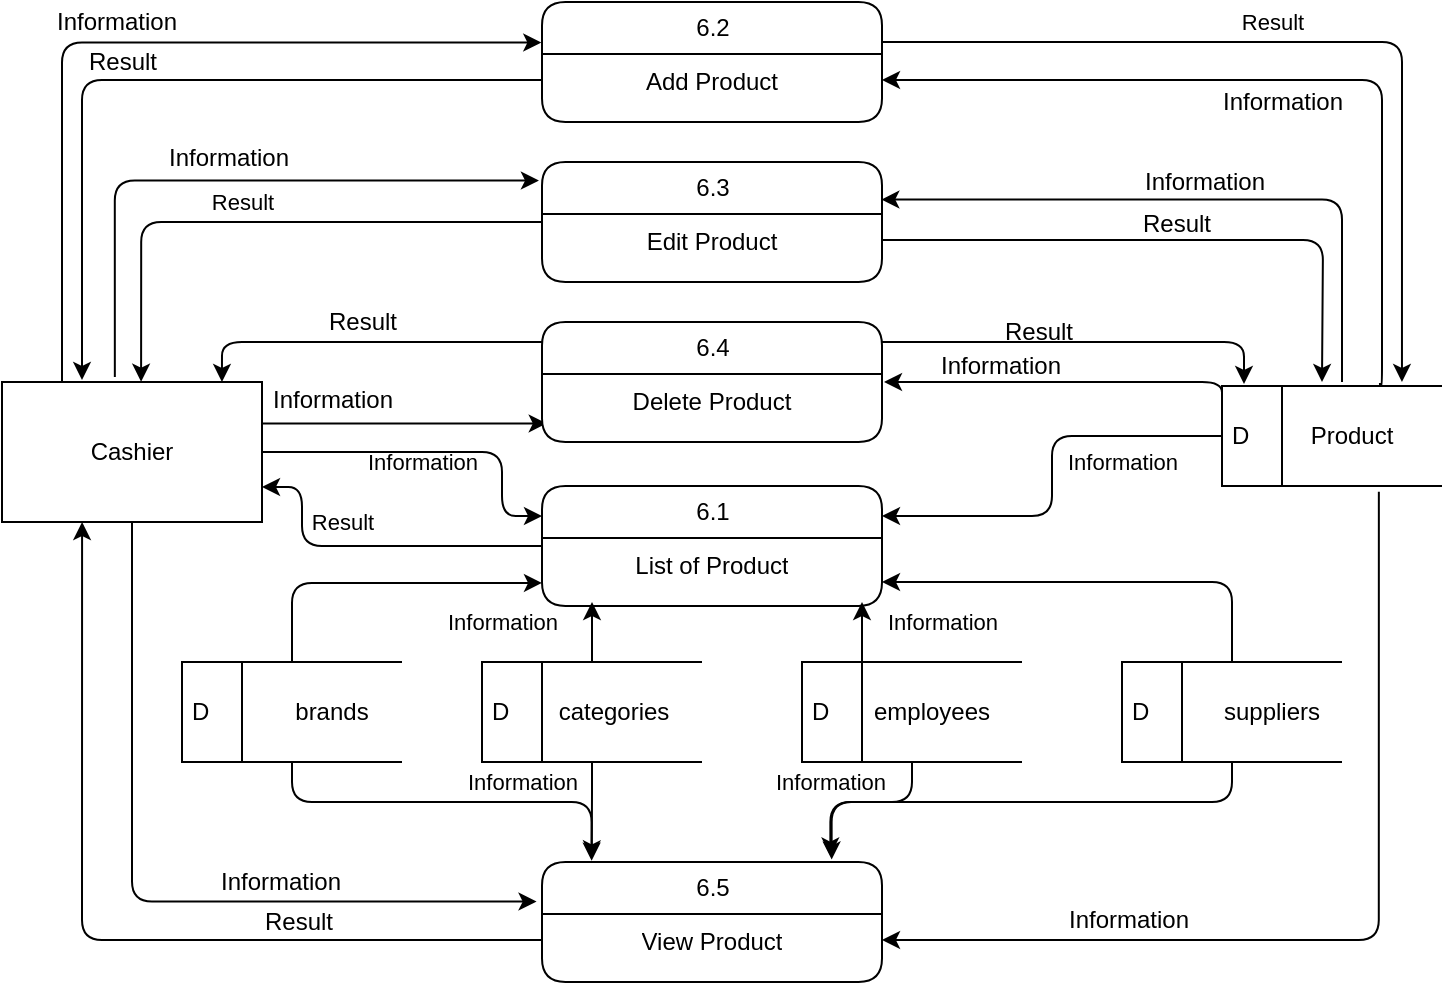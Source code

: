 <mxfile version="14.6.13" type="device"><diagram id="mQ0fE_m4lteKhp_CeFRk" name="Page-1"><mxGraphModel dx="1201" dy="806" grid="1" gridSize="10" guides="1" tooltips="1" connect="1" arrows="1" fold="1" page="1" pageScale="1" pageWidth="1100" pageHeight="850" math="0" shadow="0"><root><mxCell id="0"/><mxCell id="1" parent="0"/><mxCell id="Kh6zuSIyN_lAW5kspZwi-1" value="Information" style="edgeStyle=orthogonalEdgeStyle;rounded=1;sketch=0;orthogonalLoop=1;jettySize=auto;exitX=0.434;exitY=-0.035;exitDx=0;exitDy=0;exitPerimeter=0;labelBackgroundColor=none;verticalAlign=middle;html=1;horizontal=1;labelPosition=center;verticalLabelPosition=middle;align=center;spacingLeft=0;jumpStyle=none;shadow=0;startSize=2;fontFamily=Helvetica;fontSize=12;entryX=-0.009;entryY=0.155;entryDx=0;entryDy=0;entryPerimeter=0;" edge="1" parent="1" source="Kh6zuSIyN_lAW5kspZwi-9" target="Kh6zuSIyN_lAW5kspZwi-14"><mxGeometry x="-0.004" y="11" relative="1" as="geometry"><mxPoint as="offset"/><mxPoint x="360" y="120" as="targetPoint"/><Array as="points"><mxPoint x="156" y="119"/></Array></mxGeometry></mxCell><mxCell id="Kh6zuSIyN_lAW5kspZwi-2" value="Result" style="edgeStyle=orthogonalEdgeStyle;rounded=1;sketch=0;orthogonalLoop=1;jettySize=auto;html=1;entryX=1;entryY=0.75;entryDx=0;entryDy=0;labelBackgroundColor=none;" edge="1" parent="1" source="Kh6zuSIyN_lAW5kspZwi-3" target="Kh6zuSIyN_lAW5kspZwi-9"><mxGeometry x="0.18" y="-12" relative="1" as="geometry"><Array as="points"><mxPoint x="250" y="302"/><mxPoint x="250" y="273"/></Array><mxPoint as="offset"/></mxGeometry></mxCell><mxCell id="Kh6zuSIyN_lAW5kspZwi-3" value="6.1" style="swimlane;html=1;fontStyle=0;childLayout=stackLayout;horizontal=1;startSize=26;horizontalStack=0;resizeParent=1;resizeLast=0;collapsible=1;marginBottom=0;swimlaneFillColor=#ffffff;align=center;rounded=1;shadow=0;comic=0;labelBackgroundColor=none;strokeWidth=1;fontFamily=Helvetica;fontSize=12;" vertex="1" parent="1"><mxGeometry x="370" y="272" width="170" height="60" as="geometry"/></mxCell><mxCell id="Kh6zuSIyN_lAW5kspZwi-4" value="&lt;font style=&quot;font-size: 12px;&quot;&gt;&lt;span style=&quot;font-size: 12px;&quot;&gt;List of Product&lt;/span&gt;&lt;/font&gt;" style="text;html=1;strokeColor=none;fillColor=none;spacingLeft=4;spacingRight=4;whiteSpace=wrap;overflow=hidden;rotatable=0;points=[[0,0.5],[1,0.5]];portConstraint=eastwest;align=center;fontFamily=Helvetica;fontSize=12;" vertex="1" parent="Kh6zuSIyN_lAW5kspZwi-3"><mxGeometry y="26" width="170" height="26" as="geometry"/></mxCell><mxCell id="Kh6zuSIyN_lAW5kspZwi-5" value="Information" style="edgeStyle=orthogonalEdgeStyle;curved=0;rounded=1;sketch=0;orthogonalLoop=1;jettySize=auto;html=1;entryX=0.014;entryY=0.951;entryDx=0;entryDy=0;entryPerimeter=0;labelBackgroundColor=none;fontFamily=Helvetica;fontSize=12;" edge="1" parent="1" target="Kh6zuSIyN_lAW5kspZwi-18"><mxGeometry x="0.112" y="12" relative="1" as="geometry"><mxPoint x="180" y="290" as="sourcePoint"/><mxPoint as="offset"/></mxGeometry></mxCell><mxCell id="Kh6zuSIyN_lAW5kspZwi-6" value="Information" style="edgeStyle=orthogonalEdgeStyle;curved=0;rounded=1;sketch=0;orthogonalLoop=1;jettySize=auto;html=1;labelBackgroundColor=none;fontFamily=Helvetica;fontSize=12;entryX=-0.016;entryY=0.33;entryDx=0;entryDy=0;entryPerimeter=0;" edge="1" parent="1" source="Kh6zuSIyN_lAW5kspZwi-9" target="Kh6zuSIyN_lAW5kspZwi-19"><mxGeometry x="0.344" y="10" relative="1" as="geometry"><mxPoint x="350" y="440" as="targetPoint"/><Array as="points"><mxPoint x="165" y="480"/></Array><mxPoint as="offset"/></mxGeometry></mxCell><mxCell id="Kh6zuSIyN_lAW5kspZwi-7" value="Information" style="edgeStyle=orthogonalEdgeStyle;jumpStyle=none;orthogonalLoop=1;jettySize=auto;html=1;entryX=-0.002;entryY=0.338;entryDx=0;entryDy=0;entryPerimeter=0;shadow=0;labelBackgroundColor=none;rounded=1;fontFamily=Helvetica;fontSize=12;" edge="1" parent="1" source="Kh6zuSIyN_lAW5kspZwi-9" target="Kh6zuSIyN_lAW5kspZwi-11"><mxGeometry x="-0.04" y="10" relative="1" as="geometry"><Array as="points"><mxPoint x="130" y="50"/></Array><mxPoint as="offset"/></mxGeometry></mxCell><mxCell id="Kh6zuSIyN_lAW5kspZwi-8" value="Information" style="edgeStyle=orthogonalEdgeStyle;rounded=1;sketch=0;orthogonalLoop=1;jettySize=auto;html=1;entryX=0;entryY=0.25;entryDx=0;entryDy=0;labelBackgroundColor=none;" edge="1" parent="1" source="Kh6zuSIyN_lAW5kspZwi-9" target="Kh6zuSIyN_lAW5kspZwi-3"><mxGeometry x="-0.07" y="-5" relative="1" as="geometry"><Array as="points"><mxPoint x="350" y="255"/><mxPoint x="350" y="287"/></Array><mxPoint as="offset"/></mxGeometry></mxCell><mxCell id="Kh6zuSIyN_lAW5kspZwi-9" value="&lt;font style=&quot;font-size: 12px&quot;&gt;Cashier&lt;/font&gt;" style="rounded=0;whiteSpace=wrap;html=1;fontFamily=Helvetica;fontSize=12;" vertex="1" parent="1"><mxGeometry x="100" y="220" width="130" height="70" as="geometry"/></mxCell><mxCell id="Kh6zuSIyN_lAW5kspZwi-10" value="Result" style="edgeStyle=orthogonalEdgeStyle;rounded=1;sketch=0;orthogonalLoop=1;jettySize=auto;html=1;entryX=0.818;entryY=-0.04;entryDx=0;entryDy=0;entryPerimeter=0;labelBackgroundColor=none;" edge="1" parent="1" source="Kh6zuSIyN_lAW5kspZwi-11" target="Kh6zuSIyN_lAW5kspZwi-26"><mxGeometry x="-0.095" y="10" relative="1" as="geometry"><Array as="points"><mxPoint x="800" y="50"/></Array><mxPoint as="offset"/></mxGeometry></mxCell><mxCell id="Kh6zuSIyN_lAW5kspZwi-11" value="6.2" style="swimlane;html=1;fontStyle=0;childLayout=stackLayout;horizontal=1;startSize=26;horizontalStack=0;resizeParent=1;resizeLast=0;collapsible=1;marginBottom=0;swimlaneFillColor=#ffffff;align=center;rounded=1;shadow=0;comic=0;labelBackgroundColor=none;strokeWidth=1;fontFamily=Helvetica;fontSize=12;" vertex="1" parent="1"><mxGeometry x="370" y="30" width="170" height="60" as="geometry"/></mxCell><mxCell id="Kh6zuSIyN_lAW5kspZwi-12" value="&lt;span id=&quot;docs-internal-guid-f91e8f93-7fff-7fc4-d953-1c8a1edfba7c&quot; style=&quot;font-size: 12px;&quot;&gt;&lt;span style=&quot;font-size: 12px; background-color: transparent; vertical-align: baseline;&quot;&gt;Add&amp;nbsp;&lt;/span&gt;&lt;/span&gt;&lt;span style=&quot;font-size: 12px;&quot;&gt;Product&lt;/span&gt;" style="text;html=1;strokeColor=none;fillColor=none;spacingLeft=4;spacingRight=4;whiteSpace=wrap;overflow=hidden;rotatable=0;points=[[0,0.5],[1,0.5]];portConstraint=eastwest;align=center;fontFamily=Helvetica;fontSize=12;" vertex="1" parent="Kh6zuSIyN_lAW5kspZwi-11"><mxGeometry y="26" width="170" height="26" as="geometry"/></mxCell><mxCell id="Kh6zuSIyN_lAW5kspZwi-13" value="Result" style="edgeStyle=orthogonalEdgeStyle;rounded=1;sketch=0;orthogonalLoop=1;jettySize=auto;html=1;entryX=0.535;entryY=-0.002;entryDx=0;entryDy=0;entryPerimeter=0;labelBackgroundColor=none;" edge="1" parent="1" source="Kh6zuSIyN_lAW5kspZwi-14" target="Kh6zuSIyN_lAW5kspZwi-9"><mxGeometry x="0.071" y="-10" relative="1" as="geometry"><mxPoint as="offset"/></mxGeometry></mxCell><mxCell id="Kh6zuSIyN_lAW5kspZwi-14" value="6.3" style="swimlane;html=1;fontStyle=0;childLayout=stackLayout;horizontal=1;startSize=26;horizontalStack=0;resizeParent=1;resizeLast=0;collapsible=1;marginBottom=0;swimlaneFillColor=#ffffff;align=center;rounded=1;shadow=0;comic=0;labelBackgroundColor=none;strokeWidth=1;fontFamily=Helvetica;fontSize=12;" vertex="1" parent="1"><mxGeometry x="370" y="110" width="170" height="60" as="geometry"/></mxCell><mxCell id="Kh6zuSIyN_lAW5kspZwi-15" value="&lt;span id=&quot;docs-internal-guid-7f49682c-7fff-a4d6-9a9d-0c810e85ffbc&quot; style=&quot;font-size: 12px;&quot;&gt;&lt;span style=&quot;font-size: 12px; background-color: transparent; vertical-align: baseline;&quot;&gt;Edit&amp;nbsp;&lt;/span&gt;&lt;/span&gt;&lt;span style=&quot;font-size: 12px;&quot;&gt;Product&lt;/span&gt;" style="text;html=1;strokeColor=none;fillColor=none;spacingLeft=4;spacingRight=4;whiteSpace=wrap;overflow=hidden;rotatable=0;points=[[0,0.5],[1,0.5]];portConstraint=eastwest;align=center;fontFamily=Helvetica;fontSize=12;" vertex="1" parent="Kh6zuSIyN_lAW5kspZwi-14"><mxGeometry y="26" width="170" height="26" as="geometry"/></mxCell><mxCell id="Kh6zuSIyN_lAW5kspZwi-16" value="Result" style="edgeStyle=orthogonalEdgeStyle;curved=0;rounded=1;sketch=0;orthogonalLoop=1;jettySize=auto;html=1;entryX=0.846;entryY=0;entryDx=0;entryDy=0;entryPerimeter=0;labelBackgroundColor=none;fontFamily=Helvetica;fontSize=12;" edge="1" parent="1" source="Kh6zuSIyN_lAW5kspZwi-17" target="Kh6zuSIyN_lAW5kspZwi-9"><mxGeometry y="-10" relative="1" as="geometry"><mxPoint as="offset"/><Array as="points"><mxPoint x="210" y="200"/></Array></mxGeometry></mxCell><mxCell id="Kh6zuSIyN_lAW5kspZwi-17" value="6.4" style="swimlane;html=1;fontStyle=0;childLayout=stackLayout;horizontal=1;startSize=26;horizontalStack=0;resizeParent=1;resizeLast=0;collapsible=1;marginBottom=0;swimlaneFillColor=#ffffff;align=center;rounded=1;shadow=0;comic=0;labelBackgroundColor=none;strokeWidth=1;fontFamily=Helvetica;fontSize=12;" vertex="1" parent="1"><mxGeometry x="370" y="190" width="170" height="60" as="geometry"/></mxCell><mxCell id="Kh6zuSIyN_lAW5kspZwi-18" value="&lt;span id=&quot;docs-internal-guid-ec00c497-7fff-d599-0a47-b24389822d92&quot; style=&quot;font-size: 12px;&quot;&gt;&lt;span style=&quot;font-size: 12px; background-color: transparent; vertical-align: baseline;&quot;&gt;Delete&amp;nbsp;&lt;/span&gt;&lt;/span&gt;&lt;span style=&quot;font-size: 12px;&quot;&gt;Product&lt;/span&gt;" style="text;html=1;strokeColor=none;fillColor=none;spacingLeft=4;spacingRight=4;whiteSpace=wrap;overflow=hidden;rotatable=0;points=[[0,0.5],[1,0.5]];portConstraint=eastwest;align=center;fontFamily=Helvetica;fontSize=12;" vertex="1" parent="Kh6zuSIyN_lAW5kspZwi-17"><mxGeometry y="26" width="170" height="26" as="geometry"/></mxCell><mxCell id="Kh6zuSIyN_lAW5kspZwi-19" value="6.5" style="swimlane;html=1;fontStyle=0;childLayout=stackLayout;horizontal=1;startSize=26;horizontalStack=0;resizeParent=1;resizeLast=0;collapsible=1;marginBottom=0;swimlaneFillColor=#ffffff;align=center;rounded=1;shadow=0;comic=0;labelBackgroundColor=none;strokeWidth=1;fontFamily=Helvetica;fontSize=12;" vertex="1" parent="1"><mxGeometry x="370" y="460" width="170" height="60" as="geometry"/></mxCell><mxCell id="Kh6zuSIyN_lAW5kspZwi-20" value="&lt;span id=&quot;docs-internal-guid-54e838d1-7fff-f729-35b7-6f94d2176117&quot; style=&quot;font-size: 12px;&quot;&gt;&lt;span style=&quot;font-size: 12px; background-color: transparent; vertical-align: baseline;&quot;&gt;View&amp;nbsp;&lt;/span&gt;&lt;/span&gt;&lt;span style=&quot;font-size: 12px;&quot;&gt;Product&lt;/span&gt;" style="text;html=1;strokeColor=none;fillColor=none;spacingLeft=4;spacingRight=4;whiteSpace=wrap;overflow=hidden;rotatable=0;points=[[0,0.5],[1,0.5]];portConstraint=eastwest;align=center;fontFamily=Helvetica;fontSize=12;" vertex="1" parent="Kh6zuSIyN_lAW5kspZwi-19"><mxGeometry y="26" width="170" height="26" as="geometry"/></mxCell><mxCell id="Kh6zuSIyN_lAW5kspZwi-21" value="&#10;&#10;&lt;span style=&quot;font-size: 12px; font-style: normal; font-weight: 400; letter-spacing: normal; text-align: center; text-indent: 0px; text-transform: none; word-spacing: 0px; display: inline; float: none;&quot;&gt;Information&lt;/span&gt;&#10;&#10;" style="edgeStyle=orthogonalEdgeStyle;curved=0;rounded=1;sketch=0;orthogonalLoop=1;jettySize=auto;html=1;entryX=1;entryY=0.5;entryDx=0;entryDy=0;exitX=0.718;exitY=-0.031;exitDx=0;exitDy=0;exitPerimeter=0;labelBackgroundColor=none;fontFamily=Helvetica;fontSize=12;" edge="1" parent="1" source="Kh6zuSIyN_lAW5kspZwi-26" target="Kh6zuSIyN_lAW5kspZwi-12"><mxGeometry x="0.013" y="11" relative="1" as="geometry"><mxPoint x="720" y="210" as="sourcePoint"/><mxPoint as="offset"/><Array as="points"><mxPoint x="789" y="222"/><mxPoint x="790" y="222"/><mxPoint x="790" y="69"/></Array></mxGeometry></mxCell><mxCell id="Kh6zuSIyN_lAW5kspZwi-22" value="&#10;&#10;&lt;span style=&quot;font-size: 12px; font-style: normal; font-weight: 400; letter-spacing: normal; text-align: center; text-indent: 0px; text-transform: none; word-spacing: 0px; display: inline; float: none;&quot;&gt;Information&lt;/span&gt;&#10;&#10;" style="edgeStyle=orthogonalEdgeStyle;curved=0;rounded=1;sketch=0;orthogonalLoop=1;jettySize=auto;html=1;entryX=0.998;entryY=0.313;entryDx=0;entryDy=0;entryPerimeter=0;labelBackgroundColor=none;fontFamily=Helvetica;fontSize=12;" edge="1" parent="1" target="Kh6zuSIyN_lAW5kspZwi-14"><mxGeometry x="-0.002" y="-9" relative="1" as="geometry"><mxPoint as="offset"/><mxPoint x="770" y="220" as="sourcePoint"/><Array as="points"><mxPoint x="770" y="129"/></Array></mxGeometry></mxCell><mxCell id="Kh6zuSIyN_lAW5kspZwi-23" value="&#10;&#10;&lt;span style=&quot;font-size: 12px; font-style: normal; font-weight: 400; letter-spacing: normal; text-align: center; text-indent: 0px; text-transform: none; word-spacing: 0px; display: inline; float: none;&quot;&gt;Information&lt;/span&gt;&#10;&#10;" style="edgeStyle=orthogonalEdgeStyle;curved=0;rounded=1;sketch=0;orthogonalLoop=1;jettySize=auto;html=1;labelBackgroundColor=none;fontFamily=Helvetica;fontSize=12;exitX=0;exitY=0.171;exitDx=0;exitDy=0;exitPerimeter=0;" edge="1" parent="1" source="Kh6zuSIyN_lAW5kspZwi-26"><mxGeometry x="0.361" y="-8" relative="1" as="geometry"><mxPoint as="offset"/><mxPoint x="700" y="220" as="sourcePoint"/><mxPoint x="541" y="220" as="targetPoint"/><Array as="points"><mxPoint x="710" y="220"/><mxPoint x="541" y="220"/></Array></mxGeometry></mxCell><mxCell id="Kh6zuSIyN_lAW5kspZwi-24" value="&#10;&#10;&lt;span style=&quot;font-size: 12px; font-style: normal; font-weight: 400; letter-spacing: normal; text-align: center; text-indent: 0px; text-transform: none; word-spacing: 0px; display: inline; float: none;&quot;&gt;Information&lt;/span&gt;&#10;&#10;" style="edgeStyle=orthogonalEdgeStyle;curved=0;rounded=1;sketch=0;orthogonalLoop=1;jettySize=auto;html=1;exitX=0.713;exitY=1.057;exitDx=0;exitDy=0;exitPerimeter=0;labelBackgroundColor=none;entryX=1;entryY=0.5;entryDx=0;entryDy=0;fontFamily=Helvetica;fontSize=12;" edge="1" parent="1" source="Kh6zuSIyN_lAW5kspZwi-26" target="Kh6zuSIyN_lAW5kspZwi-20"><mxGeometry x="0.482" y="-10" relative="1" as="geometry"><mxPoint x="543" y="420" as="targetPoint"/><Array as="points"><mxPoint x="788" y="499"/></Array><mxPoint as="offset"/></mxGeometry></mxCell><mxCell id="Kh6zuSIyN_lAW5kspZwi-25" value="Information" style="edgeStyle=orthogonalEdgeStyle;rounded=1;sketch=0;orthogonalLoop=1;jettySize=auto;html=1;entryX=1;entryY=0.25;entryDx=0;entryDy=0;labelBackgroundColor=none;" edge="1" parent="1" source="Kh6zuSIyN_lAW5kspZwi-26" target="Kh6zuSIyN_lAW5kspZwi-3"><mxGeometry x="-0.524" y="13" relative="1" as="geometry"><mxPoint as="offset"/></mxGeometry></mxCell><mxCell id="Kh6zuSIyN_lAW5kspZwi-26" value="D" style="html=1;dashed=0;whitespace=wrap;shape=mxgraph.dfd.dataStoreID;align=left;spacingLeft=3;points=[[0,0],[0.5,0],[1,0],[0,0.5],[1,0.5],[0,1],[0.5,1],[1,1]];fontFamily=Helvetica;fontSize=12;" vertex="1" parent="1"><mxGeometry x="710" y="222" width="110" height="50" as="geometry"/></mxCell><mxCell id="Kh6zuSIyN_lAW5kspZwi-27" value="Product" style="text;html=1;strokeColor=none;fillColor=none;align=center;verticalAlign=middle;whiteSpace=wrap;rounded=0;fontFamily=Helvetica;fontSize=12;" vertex="1" parent="1"><mxGeometry x="750" y="237" width="50" height="20" as="geometry"/></mxCell><mxCell id="Kh6zuSIyN_lAW5kspZwi-28" value="Result" style="edgeStyle=orthogonalEdgeStyle;curved=0;rounded=1;sketch=0;orthogonalLoop=1;jettySize=auto;html=1;labelBackgroundColor=none;fontFamily=Helvetica;fontSize=12;" edge="1" parent="1" source="Kh6zuSIyN_lAW5kspZwi-15"><mxGeometry x="0.006" y="8" relative="1" as="geometry"><mxPoint as="offset"/><mxPoint x="760" y="220" as="targetPoint"/></mxGeometry></mxCell><mxCell id="Kh6zuSIyN_lAW5kspZwi-29" value="Result" style="edgeStyle=orthogonalEdgeStyle;curved=0;rounded=1;sketch=0;orthogonalLoop=1;jettySize=auto;html=1;labelBackgroundColor=none;fontFamily=Helvetica;fontSize=12;exitX=1;exitY=0.167;exitDx=0;exitDy=0;exitPerimeter=0;" edge="1" parent="1" source="Kh6zuSIyN_lAW5kspZwi-17"><mxGeometry x="-0.227" y="5" relative="1" as="geometry"><mxPoint as="offset"/><mxPoint x="541" y="190" as="sourcePoint"/><mxPoint x="721" y="221" as="targetPoint"/><Array as="points"><mxPoint x="721" y="200"/></Array></mxGeometry></mxCell><mxCell id="Kh6zuSIyN_lAW5kspZwi-30" value="Result" style="edgeStyle=orthogonalEdgeStyle;curved=0;rounded=1;sketch=0;orthogonalLoop=1;jettySize=auto;html=1;labelBackgroundColor=none;fontFamily=Helvetica;fontSize=12;" edge="1" parent="1" source="Kh6zuSIyN_lAW5kspZwi-12"><mxGeometry x="0.105" y="-9" relative="1" as="geometry"><mxPoint as="offset"/><mxPoint x="140" y="219" as="targetPoint"/><Array as="points"><mxPoint x="140" y="69"/><mxPoint x="140" y="219"/></Array></mxGeometry></mxCell><mxCell id="Kh6zuSIyN_lAW5kspZwi-31" value="Result" style="edgeStyle=orthogonalEdgeStyle;curved=0;rounded=1;sketch=0;orthogonalLoop=1;jettySize=auto;html=1;entryX=0.308;entryY=1;entryDx=0;entryDy=0;entryPerimeter=0;labelBackgroundColor=none;fontFamily=Helvetica;fontSize=12;" edge="1" parent="1" source="Kh6zuSIyN_lAW5kspZwi-20" target="Kh6zuSIyN_lAW5kspZwi-9"><mxGeometry x="-0.443" y="-9" relative="1" as="geometry"><mxPoint as="offset"/></mxGeometry></mxCell><mxCell id="Kh6zuSIyN_lAW5kspZwi-32" value="Information" style="edgeStyle=orthogonalEdgeStyle;rounded=1;sketch=0;orthogonalLoop=1;jettySize=auto;html=1;entryX=0;entryY=0.865;entryDx=0;entryDy=0;entryPerimeter=0;labelBackgroundColor=none;" edge="1" parent="1" source="Kh6zuSIyN_lAW5kspZwi-34" target="Kh6zuSIyN_lAW5kspZwi-4"><mxGeometry x="0.757" y="-20" relative="1" as="geometry"><mxPoint as="offset"/></mxGeometry></mxCell><mxCell id="Kh6zuSIyN_lAW5kspZwi-33" value="Information" style="edgeStyle=orthogonalEdgeStyle;rounded=1;sketch=0;orthogonalLoop=1;jettySize=auto;html=1;entryX=0.146;entryY=-0.011;entryDx=0;entryDy=0;entryPerimeter=0;labelBackgroundColor=none;" edge="1" parent="1" source="Kh6zuSIyN_lAW5kspZwi-34" target="Kh6zuSIyN_lAW5kspZwi-19"><mxGeometry x="0.356" y="10" relative="1" as="geometry"><Array as="points"><mxPoint x="245" y="430"/><mxPoint x="395" y="430"/></Array><mxPoint as="offset"/></mxGeometry></mxCell><mxCell id="Kh6zuSIyN_lAW5kspZwi-34" value="D" style="html=1;dashed=0;whitespace=wrap;shape=mxgraph.dfd.dataStoreID;align=left;spacingLeft=3;points=[[0,0],[0.5,0],[1,0],[0,0.5],[1,0.5],[0,1],[0.5,1],[1,1]];fontFamily=Helvetica;fontSize=12;" vertex="1" parent="1"><mxGeometry x="190" y="360" width="110" height="50" as="geometry"/></mxCell><mxCell id="Kh6zuSIyN_lAW5kspZwi-35" value="brands" style="text;html=1;strokeColor=none;fillColor=none;align=center;verticalAlign=middle;whiteSpace=wrap;rounded=0;fontFamily=Helvetica;fontSize=12;" vertex="1" parent="1"><mxGeometry x="240" y="375" width="50" height="20" as="geometry"/></mxCell><mxCell id="Kh6zuSIyN_lAW5kspZwi-36" style="edgeStyle=orthogonalEdgeStyle;rounded=1;sketch=0;orthogonalLoop=1;jettySize=auto;html=1;labelBackgroundColor=none;" edge="1" parent="1" source="Kh6zuSIyN_lAW5kspZwi-38"><mxGeometry relative="1" as="geometry"><mxPoint x="395" y="330" as="targetPoint"/></mxGeometry></mxCell><mxCell id="Kh6zuSIyN_lAW5kspZwi-37" style="edgeStyle=orthogonalEdgeStyle;rounded=1;sketch=0;orthogonalLoop=1;jettySize=auto;html=1;entryX=0.146;entryY=-0.031;entryDx=0;entryDy=0;entryPerimeter=0;labelBackgroundColor=none;" edge="1" parent="1" source="Kh6zuSIyN_lAW5kspZwi-38" target="Kh6zuSIyN_lAW5kspZwi-19"><mxGeometry relative="1" as="geometry"/></mxCell><mxCell id="Kh6zuSIyN_lAW5kspZwi-38" value="D" style="html=1;dashed=0;whitespace=wrap;shape=mxgraph.dfd.dataStoreID;align=left;spacingLeft=3;points=[[0,0],[0.5,0],[1,0],[0,0.5],[1,0.5],[0,1],[0.5,1],[1,1]];fontFamily=Helvetica;fontSize=12;" vertex="1" parent="1"><mxGeometry x="340" y="360" width="110" height="50" as="geometry"/></mxCell><mxCell id="Kh6zuSIyN_lAW5kspZwi-39" style="edgeStyle=orthogonalEdgeStyle;rounded=1;sketch=0;orthogonalLoop=1;jettySize=auto;html=1;labelBackgroundColor=none;" edge="1" parent="1" source="Kh6zuSIyN_lAW5kspZwi-41"><mxGeometry relative="1" as="geometry"><mxPoint x="530" y="330" as="targetPoint"/><Array as="points"><mxPoint x="530" y="350"/><mxPoint x="530" y="350"/></Array></mxGeometry></mxCell><mxCell id="Kh6zuSIyN_lAW5kspZwi-40" style="edgeStyle=orthogonalEdgeStyle;rounded=1;sketch=0;orthogonalLoop=1;jettySize=auto;html=1;entryX=0.852;entryY=-0.02;entryDx=0;entryDy=0;entryPerimeter=0;labelBackgroundColor=none;" edge="1" parent="1" source="Kh6zuSIyN_lAW5kspZwi-41" target="Kh6zuSIyN_lAW5kspZwi-19"><mxGeometry relative="1" as="geometry"><Array as="points"><mxPoint x="555" y="430"/><mxPoint x="515" y="430"/></Array></mxGeometry></mxCell><mxCell id="Kh6zuSIyN_lAW5kspZwi-41" value="D" style="html=1;dashed=0;whitespace=wrap;shape=mxgraph.dfd.dataStoreID;align=left;spacingLeft=3;points=[[0,0],[0.5,0],[1,0],[0,0.5],[1,0.5],[0,1],[0.5,1],[1,1]];fontFamily=Helvetica;fontSize=12;" vertex="1" parent="1"><mxGeometry x="500" y="360" width="110" height="50" as="geometry"/></mxCell><mxCell id="Kh6zuSIyN_lAW5kspZwi-42" value="categories" style="text;html=1;strokeColor=none;fillColor=none;align=center;verticalAlign=middle;whiteSpace=wrap;rounded=0;fontFamily=Helvetica;fontSize=12;" vertex="1" parent="1"><mxGeometry x="381" y="375" width="50" height="20" as="geometry"/></mxCell><mxCell id="Kh6zuSIyN_lAW5kspZwi-43" value="Information" style="edgeStyle=orthogonalEdgeStyle;rounded=1;sketch=0;orthogonalLoop=1;jettySize=auto;html=1;labelBackgroundColor=none;" edge="1" parent="1" source="Kh6zuSIyN_lAW5kspZwi-45"><mxGeometry x="0.721" y="20" relative="1" as="geometry"><mxPoint x="540" y="320" as="targetPoint"/><Array as="points"><mxPoint x="715" y="320"/><mxPoint x="540" y="320"/></Array><mxPoint as="offset"/></mxGeometry></mxCell><mxCell id="Kh6zuSIyN_lAW5kspZwi-44" value="Information" style="edgeStyle=orthogonalEdgeStyle;rounded=1;sketch=0;orthogonalLoop=1;jettySize=auto;html=1;entryX=0.848;entryY=-0.054;entryDx=0;entryDy=0;entryPerimeter=0;labelBackgroundColor=none;" edge="1" parent="1" source="Kh6zuSIyN_lAW5kspZwi-45" target="Kh6zuSIyN_lAW5kspZwi-19"><mxGeometry x="0.784" y="-10" relative="1" as="geometry"><Array as="points"><mxPoint x="715" y="430"/><mxPoint x="514" y="430"/></Array><mxPoint x="10" y="-10" as="offset"/></mxGeometry></mxCell><mxCell id="Kh6zuSIyN_lAW5kspZwi-45" value="D" style="html=1;dashed=0;whitespace=wrap;shape=mxgraph.dfd.dataStoreID;align=left;spacingLeft=3;points=[[0,0],[0.5,0],[1,0],[0,0.5],[1,0.5],[0,1],[0.5,1],[1,1]];fontFamily=Helvetica;fontSize=12;" vertex="1" parent="1"><mxGeometry x="660" y="360" width="110" height="50" as="geometry"/></mxCell><mxCell id="Kh6zuSIyN_lAW5kspZwi-46" value="suppliers" style="text;html=1;strokeColor=none;fillColor=none;align=center;verticalAlign=middle;whiteSpace=wrap;rounded=0;fontFamily=Helvetica;fontSize=12;" vertex="1" parent="1"><mxGeometry x="710" y="375" width="50" height="20" as="geometry"/></mxCell><mxCell id="Kh6zuSIyN_lAW5kspZwi-47" value="employees" style="text;html=1;strokeColor=none;fillColor=none;align=center;verticalAlign=middle;whiteSpace=wrap;rounded=0;fontFamily=Helvetica;fontSize=12;" vertex="1" parent="1"><mxGeometry x="540" y="375" width="50" height="20" as="geometry"/></mxCell></root></mxGraphModel></diagram></mxfile>